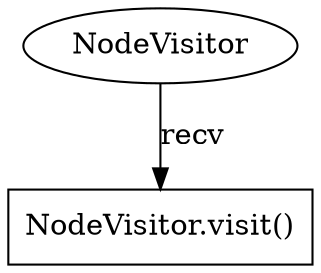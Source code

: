 digraph "5632" {
1 [label="NodeVisitor.visit()" shape=box]
2 [label="NodeVisitor" shape=ellipse]
2 -> 1 [label="recv"];
}